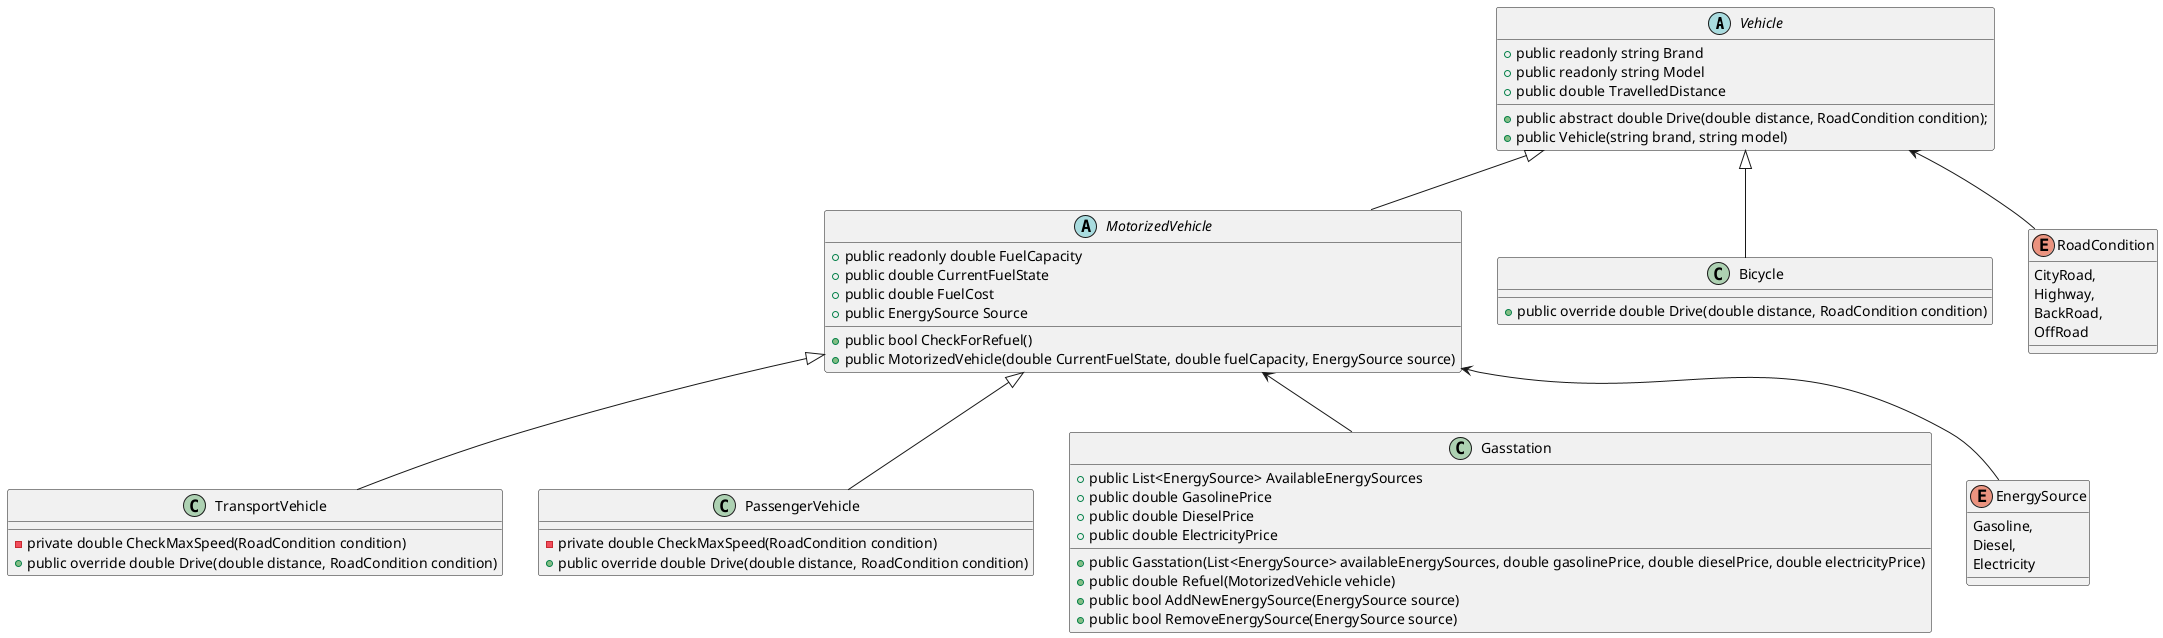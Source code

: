 ﻿@startuml
'https://plantuml.com/sequence-diagram

Vehicle <|-- MotorizedVehicle
MotorizedVehicle <|-- TransportVehicle
MotorizedVehicle <|-- PassengerVehicle
Vehicle <|-- Bicycle
Vehicle <-- RoadCondition
MotorizedVehicle <-- Gasstation
MotorizedVehicle <-- EnergySource
abstract Vehicle
{
    +public readonly string Brand
    +public readonly string Model
    +public double TravelledDistance
    
    +public abstract double Drive(double distance, RoadCondition condition);
    +public Vehicle(string brand, string model)
    
}

class TransportVehicle
{
    -private double CheckMaxSpeed(RoadCondition condition)
    +public override double Drive(double distance, RoadCondition condition)
}

class PassengerVehicle
{
    -private double CheckMaxSpeed(RoadCondition condition)
    +public override double Drive(double distance, RoadCondition condition)
}

abstract MotorizedVehicle
{
    +public readonly double FuelCapacity
    +public double CurrentFuelState
    +public double FuelCost
    +public EnergySource Source
    
    +public bool CheckForRefuel()
    +public MotorizedVehicle(double CurrentFuelState, double fuelCapacity, EnergySource source)  
}

class Bicycle
{
    +public override double Drive(double distance, RoadCondition condition)
}

enum RoadCondition
{
    CityRoad,
    Highway,
    BackRoad,
    OffRoad
}

class Gasstation
{
    +public List<EnergySource> AvailableEnergySources
    +public double GasolinePrice
    +public double DieselPrice
    +public double ElectricityPrice
    
    +public Gasstation(List<EnergySource> availableEnergySources, double gasolinePrice, double dieselPrice, double electricityPrice)
    +public double Refuel(MotorizedVehicle vehicle)
    +public bool AddNewEnergySource(EnergySource source)
    +public bool RemoveEnergySource(EnergySource source)
}

enum EnergySource
{
    Gasoline,
    Diesel,
    Electricity
}
@enduml